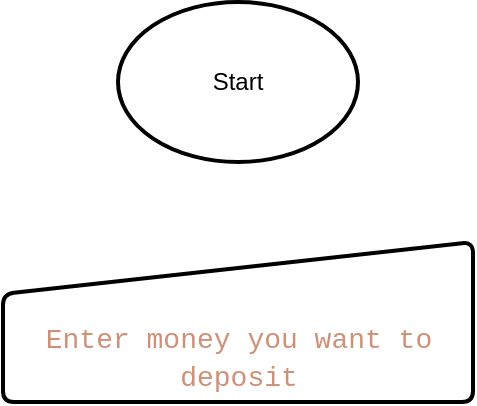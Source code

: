 <mxfile>
    <diagram id="ksKiIm6PKKdRhwGd2dIQ" name="Page-1">
        <mxGraphModel dx="1643" dy="1124" grid="1" gridSize="10" guides="1" tooltips="1" connect="1" arrows="1" fold="1" page="1" pageScale="1" pageWidth="1169" pageHeight="1654" math="0" shadow="0">
            <root>
                <mxCell id="0"/>
                <mxCell id="1" parent="0"/>
                <mxCell id="2" value="Start" style="strokeWidth=2;html=1;shape=mxgraph.flowchart.start_1;whiteSpace=wrap;" vertex="1" parent="1">
                    <mxGeometry x="525" y="40" width="120" height="80" as="geometry"/>
                </mxCell>
                <mxCell id="3" value="&lt;div style=&quot;color: rgb(204, 204, 204); font-family: Consolas, &amp;quot;Courier New&amp;quot;, monospace; font-size: 14px; line-height: 19px;&quot;&gt;&lt;span style=&quot;color: rgb(206, 145, 120);&quot;&gt;Enter money you want to deposit&lt;/span&gt;&lt;/div&gt;" style="html=1;strokeWidth=2;shape=manualInput;whiteSpace=wrap;rounded=1;size=26;arcSize=11;verticalAlign=bottom;horizontal=1;labelPosition=center;verticalLabelPosition=middle;align=center;" vertex="1" parent="1">
                    <mxGeometry x="467.5" y="160" width="235" height="80" as="geometry"/>
                </mxCell>
            </root>
        </mxGraphModel>
    </diagram>
</mxfile>